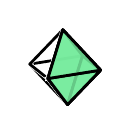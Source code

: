 % polymake for julian
% Sun Jul  8 17:40:13 2018
% unnamed

\begin{tikzpicture}[x  = {(0.9cm,-0.076cm)},
                    y  = {(-0.06cm,0.95cm)},
                    z  = {(-0.44cm,-0.29cm)},
                    scale = 0.5,
                    color = {lightgray}]


  % DEF POINTS
  \coordinate (v0_unnamed__1) at (1, 0, 0);
  \coordinate (v1_unnamed__1) at (0, 1, 0);
  \coordinate (v2_unnamed__1) at (0, 0, 1);
  \coordinate (v3_unnamed__1) at (0, 0, -1);
  \coordinate (v4_unnamed__1) at (0, -1, 0);
  \coordinate (v5_unnamed__1) at (-1, 0, 0);


  % EDGES STYLE
  \definecolor{edgecolor_unnamed__1}{rgb}{ 0,0,0 }
  \tikzstyle{facestyle_unnamed__1} = [fill=none, fill opacity=0.85, preaction={draw=white, line cap=round, line width=1.5 pt}, draw=edgecolor_unnamed__1, line width=1 pt, line cap=round, line join=round]


  % FACES and EDGES and POINTS in the right order
  \draw[facestyle_unnamed__1] (v0_unnamed__1) -- (v3_unnamed__1) -- (v1_unnamed__1) -- (v0_unnamed__1) -- cycle;
  \draw[facestyle_unnamed__1] (v0_unnamed__1) -- (v4_unnamed__1) -- (v3_unnamed__1) -- (v0_unnamed__1) -- cycle;
  \draw[facestyle_unnamed__1] (v5_unnamed__1) -- (v1_unnamed__1) -- (v3_unnamed__1) -- (v5_unnamed__1) -- cycle;
  \draw[facestyle_unnamed__1] (v3_unnamed__1) -- (v4_unnamed__1) -- (v5_unnamed__1) -- (v3_unnamed__1) -- cycle;


  %POINTS


  %FACETS
  \draw[facestyle_unnamed__1] (v5_unnamed__1) -- (v4_unnamed__1) -- (v2_unnamed__1) -- (v5_unnamed__1) -- cycle;
  \draw[facestyle_unnamed__1] (v5_unnamed__1) -- (v2_unnamed__1) -- (v1_unnamed__1) -- (v5_unnamed__1) -- cycle;


  %POINTS


  %FACETS
  \draw[facestyle_unnamed__1] (v2_unnamed__1) -- (v4_unnamed__1) -- (v0_unnamed__1) -- (v2_unnamed__1) -- cycle;


  %POINTS


  %FACETS
  \draw[facestyle_unnamed__1] (v2_unnamed__1) -- (v0_unnamed__1) -- (v1_unnamed__1) -- (v2_unnamed__1) -- cycle;


  %POINTS


  %FACETS

  % DEF POINTS
  \coordinate (v0_unnamed__2) at (1, 0, 0);
  \coordinate (v1_unnamed__2) at (0, 1, 0);
  \coordinate (v2_unnamed__2) at (0, 0, 1);
  \coordinate (v3_unnamed__2) at (0, 0, -1);
  \coordinate (v4_unnamed__2) at (0, -1, 0);


  % EDGES STYLE
  \definecolor{edgecolor_unnamed__2}{rgb}{ 0,0,0 }

  % FACES STYLE
  \definecolor{facetcolor_unnamed__2}{rgb}{ 0.467,0.925,0.62 }

  \tikzstyle{facestyle_unnamed__2} = [fill=facetcolor_unnamed__2, fill opacity=0.85, draw=edgecolor_unnamed__2, line width=1 pt, line cap=round, line join=round]


  % FACES and EDGES and POINTS in the right order
  \draw[facestyle_unnamed__2] (v3_unnamed__2) -- (v1_unnamed__2) -- (v0_unnamed__2) -- (v3_unnamed__2) -- cycle;
  \draw[facestyle_unnamed__2] (v4_unnamed__2) -- (v2_unnamed__2) -- (v1_unnamed__2) -- (v3_unnamed__2) -- (v4_unnamed__2) -- cycle;
  \draw[facestyle_unnamed__2] (v4_unnamed__2) -- (v3_unnamed__2) -- (v0_unnamed__2) -- (v4_unnamed__2) -- cycle;


  %POINTS


  %FACETS
  \draw[facestyle_unnamed__2] (v0_unnamed__2) -- (v2_unnamed__2) -- (v4_unnamed__2) -- (v0_unnamed__2) -- cycle;


  %POINTS


  %FACETS
  \draw[facestyle_unnamed__2] (v1_unnamed__2) -- (v2_unnamed__2) -- (v0_unnamed__2) -- (v1_unnamed__2) -- cycle;


  %POINTS


  %FACETS

\end{tikzpicture}

